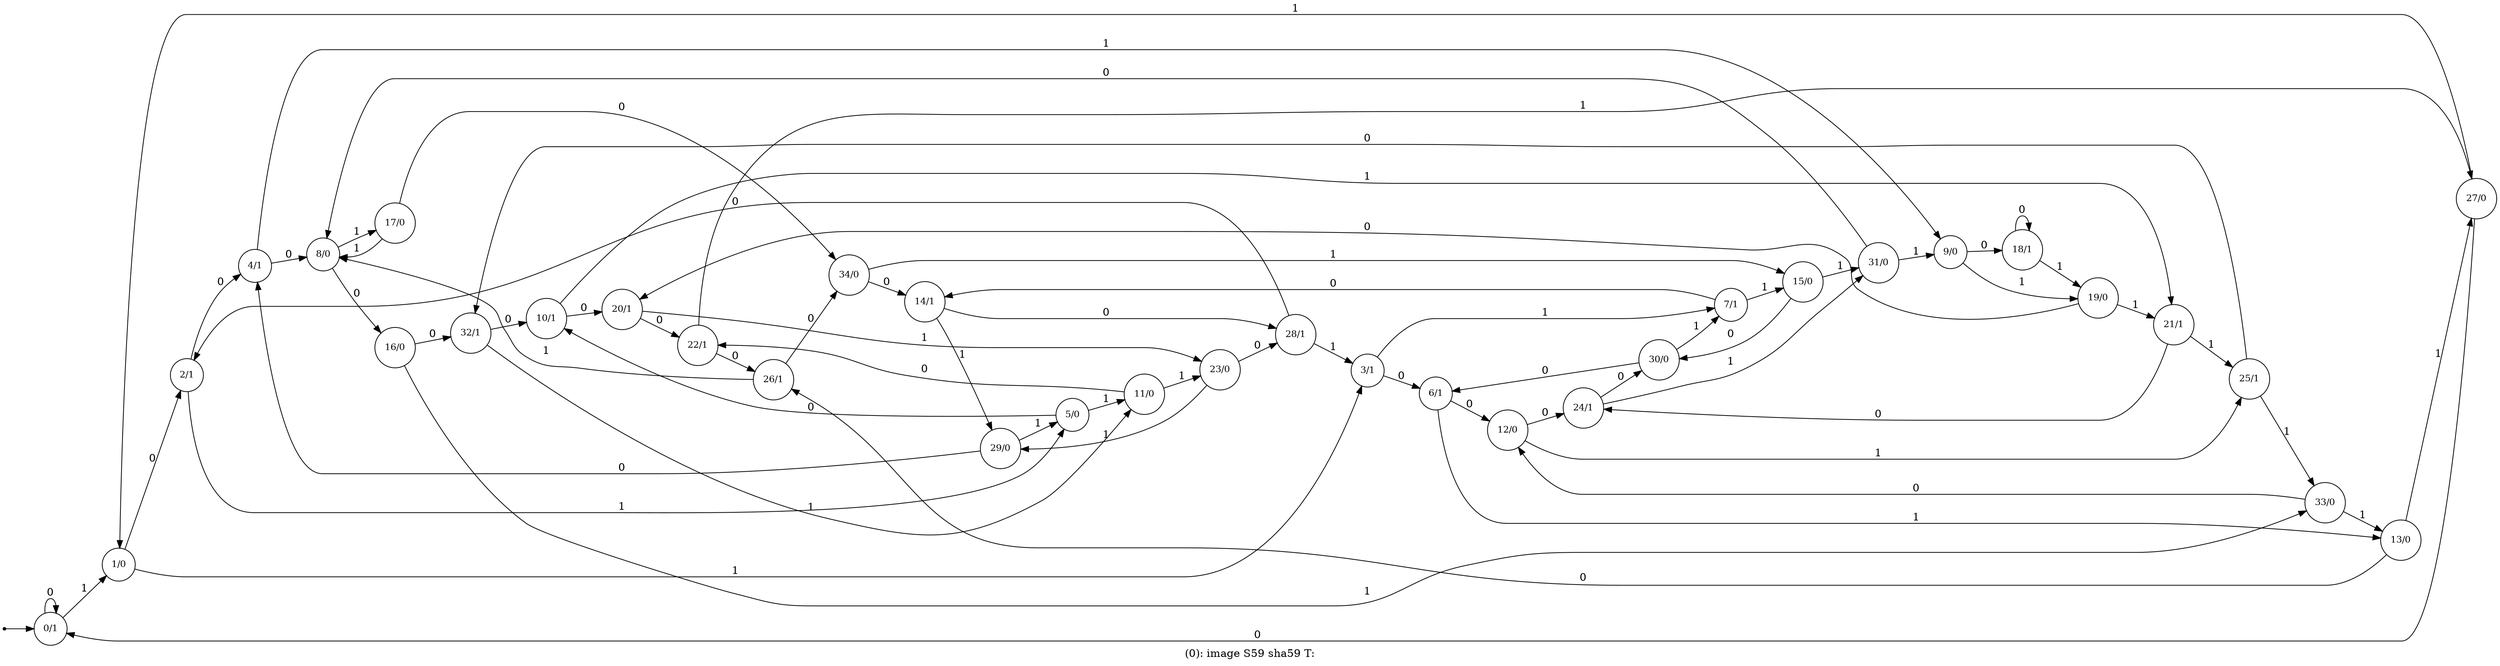 digraph G {
label = "(0): image S59 sha59 T:";
rankdir = LR;
node [shape = circle, label="0/1", fontsize=12]0;
node [shape = circle, label="1/0", fontsize=12]1;
node [shape = circle, label="2/1", fontsize=12]2;
node [shape = circle, label="3/1", fontsize=12]3;
node [shape = circle, label="4/1", fontsize=12]4;
node [shape = circle, label="5/0", fontsize=12]5;
node [shape = circle, label="6/1", fontsize=12]6;
node [shape = circle, label="7/1", fontsize=12]7;
node [shape = circle, label="8/0", fontsize=12]8;
node [shape = circle, label="9/0", fontsize=12]9;
node [shape = circle, label="10/1", fontsize=12]10;
node [shape = circle, label="11/0", fontsize=12]11;
node [shape = circle, label="12/0", fontsize=12]12;
node [shape = circle, label="13/0", fontsize=12]13;
node [shape = circle, label="14/1", fontsize=12]14;
node [shape = circle, label="15/0", fontsize=12]15;
node [shape = circle, label="16/0", fontsize=12]16;
node [shape = circle, label="17/0", fontsize=12]17;
node [shape = circle, label="18/1", fontsize=12]18;
node [shape = circle, label="19/0", fontsize=12]19;
node [shape = circle, label="20/1", fontsize=12]20;
node [shape = circle, label="21/1", fontsize=12]21;
node [shape = circle, label="22/1", fontsize=12]22;
node [shape = circle, label="23/0", fontsize=12]23;
node [shape = circle, label="24/1", fontsize=12]24;
node [shape = circle, label="25/1", fontsize=12]25;
node [shape = circle, label="26/1", fontsize=12]26;
node [shape = circle, label="27/0", fontsize=12]27;
node [shape = circle, label="28/1", fontsize=12]28;
node [shape = circle, label="29/0", fontsize=12]29;
node [shape = circle, label="30/0", fontsize=12]30;
node [shape = circle, label="31/0", fontsize=12]31;
node [shape = circle, label="32/1", fontsize=12]32;
node [shape = circle, label="33/0", fontsize=12]33;
node [shape = circle, label="34/0", fontsize=12]34;
node [shape = point ]; qi
qi -> 0;
0 -> 0[ label = "0"];
0 -> 1[ label = "1"];
1 -> 2[ label = "0"];
1 -> 3[ label = "1"];
2 -> 4[ label = "0"];
2 -> 5[ label = "1"];
3 -> 6[ label = "0"];
3 -> 7[ label = "1"];
4 -> 8[ label = "0"];
4 -> 9[ label = "1"];
5 -> 10[ label = "0"];
5 -> 11[ label = "1"];
6 -> 12[ label = "0"];
6 -> 13[ label = "1"];
7 -> 14[ label = "0"];
7 -> 15[ label = "1"];
8 -> 16[ label = "0"];
8 -> 17[ label = "1"];
9 -> 18[ label = "0"];
9 -> 19[ label = "1"];
10 -> 20[ label = "0"];
10 -> 21[ label = "1"];
11 -> 22[ label = "0"];
11 -> 23[ label = "1"];
12 -> 24[ label = "0"];
12 -> 25[ label = "1"];
13 -> 26[ label = "0"];
13 -> 27[ label = "1"];
14 -> 28[ label = "0"];
14 -> 29[ label = "1"];
15 -> 30[ label = "0"];
15 -> 31[ label = "1"];
16 -> 32[ label = "0"];
16 -> 33[ label = "1"];
17 -> 8[ label = "1"];
17 -> 34[ label = "0"];
18 -> 18[ label = "0"];
18 -> 19[ label = "1"];
19 -> 20[ label = "0"];
19 -> 21[ label = "1"];
20 -> 22[ label = "0"];
20 -> 23[ label = "1"];
21 -> 24[ label = "0"];
21 -> 25[ label = "1"];
22 -> 26[ label = "0"];
22 -> 27[ label = "1"];
23 -> 28[ label = "0"];
23 -> 29[ label = "1"];
24 -> 30[ label = "0"];
24 -> 31[ label = "1"];
25 -> 32[ label = "0"];
25 -> 33[ label = "1"];
26 -> 8[ label = "1"];
26 -> 34[ label = "0"];
27 -> 0[ label = "0"];
27 -> 1[ label = "1"];
28 -> 2[ label = "0"];
28 -> 3[ label = "1"];
29 -> 4[ label = "0"];
29 -> 5[ label = "1"];
30 -> 6[ label = "0"];
30 -> 7[ label = "1"];
31 -> 8[ label = "0"];
31 -> 9[ label = "1"];
32 -> 10[ label = "0"];
32 -> 11[ label = "1"];
33 -> 12[ label = "0"];
33 -> 13[ label = "1"];
34 -> 14[ label = "0"];
34 -> 15[ label = "1"];
}
